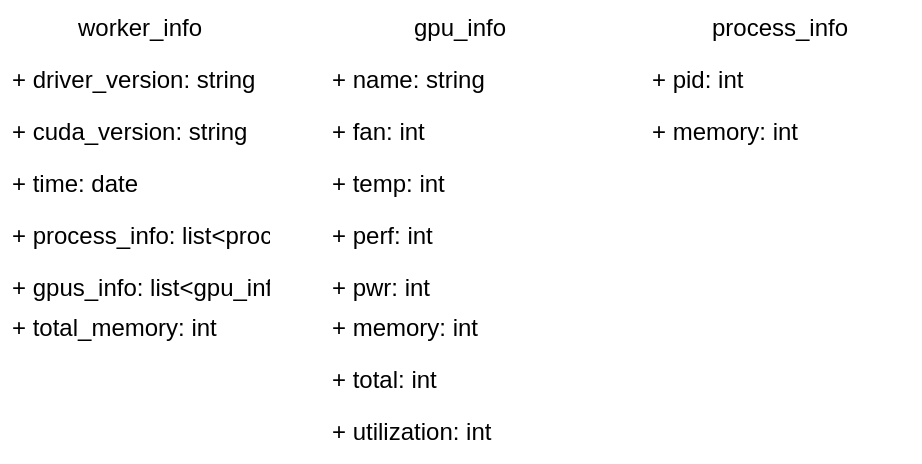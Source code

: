 <mxfile version="20.5.3" type="github">
  <diagram id="l8iKmZXDf4mdo6dWSt96" name="worker_info 类图">
    <mxGraphModel dx="1154" dy="682" grid="1" gridSize="10" guides="1" tooltips="1" connect="1" arrows="1" fold="1" page="1" pageScale="1" pageWidth="827" pageHeight="1169" math="0" shadow="0">
      <root>
        <mxCell id="0" />
        <mxCell id="1" parent="0" />
        <mxCell id="XGkscIAyU1HbfZGT-A6a-1" value="worker_info" style="swimlane;fontStyle=0;childLayout=stackLayout;horizontal=1;startSize=26;fillColor=none;horizontalStack=0;resizeParent=1;resizeParentMax=0;resizeLast=0;collapsible=1;marginBottom=0;swimlaneLine=1;strokeColor=none;" vertex="1" parent="1">
          <mxGeometry x="40" y="40" width="140" height="104" as="geometry">
            <mxRectangle x="40" y="40" width="100" height="30" as="alternateBounds" />
          </mxGeometry>
        </mxCell>
        <mxCell id="XGkscIAyU1HbfZGT-A6a-2" value="+ driver_version: string" style="text;strokeColor=none;fillColor=none;align=left;verticalAlign=top;spacingLeft=4;spacingRight=4;overflow=hidden;rotatable=0;points=[[0,0.5],[1,0.5]];portConstraint=eastwest;swimlaneLine=1;" vertex="1" parent="XGkscIAyU1HbfZGT-A6a-1">
          <mxGeometry y="26" width="140" height="26" as="geometry" />
        </mxCell>
        <mxCell id="XGkscIAyU1HbfZGT-A6a-3" value="+ cuda_version: string" style="text;strokeColor=none;fillColor=none;align=left;verticalAlign=top;spacingLeft=4;spacingRight=4;overflow=hidden;rotatable=0;points=[[0,0.5],[1,0.5]];portConstraint=eastwest;swimlaneLine=1;" vertex="1" parent="XGkscIAyU1HbfZGT-A6a-1">
          <mxGeometry y="52" width="140" height="26" as="geometry" />
        </mxCell>
        <mxCell id="XGkscIAyU1HbfZGT-A6a-4" value="+ time: date" style="text;strokeColor=none;fillColor=none;align=left;verticalAlign=top;spacingLeft=4;spacingRight=4;overflow=hidden;rotatable=0;points=[[0,0.5],[1,0.5]];portConstraint=eastwest;swimlaneLine=1;" vertex="1" parent="XGkscIAyU1HbfZGT-A6a-1">
          <mxGeometry y="78" width="140" height="26" as="geometry" />
        </mxCell>
        <mxCell id="XGkscIAyU1HbfZGT-A6a-6" value="+ gpus_info: list&lt;gpu_info&gt;" style="text;strokeColor=none;fillColor=none;align=left;verticalAlign=top;spacingLeft=4;spacingRight=4;overflow=hidden;rotatable=0;points=[[0,0.5],[1,0.5]];portConstraint=eastwest;swimlaneLine=1;" vertex="1" parent="1">
          <mxGeometry x="40" y="170" width="140" height="26" as="geometry" />
        </mxCell>
        <mxCell id="XGkscIAyU1HbfZGT-A6a-7" value="+ process_info: list&lt;process_info_type&gt;&#xa;" style="text;strokeColor=none;fillColor=none;align=left;verticalAlign=top;spacingLeft=4;spacingRight=4;overflow=hidden;rotatable=0;points=[[0,0.5],[1,0.5]];portConstraint=eastwest;swimlaneLine=1;" vertex="1" parent="1">
          <mxGeometry x="40" y="144" width="140" height="26" as="geometry" />
        </mxCell>
        <mxCell id="XGkscIAyU1HbfZGT-A6a-64" value="+ total_memory: int" style="text;strokeColor=none;fillColor=none;align=left;verticalAlign=top;spacingLeft=4;spacingRight=4;overflow=hidden;rotatable=0;points=[[0,0.5],[1,0.5]];portConstraint=eastwest;swimlaneLine=1;" vertex="1" parent="1">
          <mxGeometry x="40" y="190" width="140" height="26" as="geometry" />
        </mxCell>
        <mxCell id="XGkscIAyU1HbfZGT-A6a-66" value="gpu_info" style="swimlane;fontStyle=0;childLayout=stackLayout;horizontal=1;startSize=26;fillColor=none;horizontalStack=0;resizeParent=1;resizeParentMax=0;resizeLast=0;collapsible=1;marginBottom=0;swimlaneLine=1;strokeColor=none;" vertex="1" parent="1">
          <mxGeometry x="200" y="40" width="140" height="104" as="geometry">
            <mxRectangle x="40" y="40" width="100" height="30" as="alternateBounds" />
          </mxGeometry>
        </mxCell>
        <mxCell id="XGkscIAyU1HbfZGT-A6a-67" value="+ name: string" style="text;strokeColor=none;fillColor=none;align=left;verticalAlign=top;spacingLeft=4;spacingRight=4;overflow=hidden;rotatable=0;points=[[0,0.5],[1,0.5]];portConstraint=eastwest;swimlaneLine=1;" vertex="1" parent="XGkscIAyU1HbfZGT-A6a-66">
          <mxGeometry y="26" width="140" height="26" as="geometry" />
        </mxCell>
        <mxCell id="XGkscIAyU1HbfZGT-A6a-68" value="+ fan: int" style="text;strokeColor=none;fillColor=none;align=left;verticalAlign=top;spacingLeft=4;spacingRight=4;overflow=hidden;rotatable=0;points=[[0,0.5],[1,0.5]];portConstraint=eastwest;swimlaneLine=1;" vertex="1" parent="XGkscIAyU1HbfZGT-A6a-66">
          <mxGeometry y="52" width="140" height="26" as="geometry" />
        </mxCell>
        <mxCell id="XGkscIAyU1HbfZGT-A6a-69" value="+ temp: int" style="text;strokeColor=none;fillColor=none;align=left;verticalAlign=top;spacingLeft=4;spacingRight=4;overflow=hidden;rotatable=0;points=[[0,0.5],[1,0.5]];portConstraint=eastwest;swimlaneLine=1;" vertex="1" parent="XGkscIAyU1HbfZGT-A6a-66">
          <mxGeometry y="78" width="140" height="26" as="geometry" />
        </mxCell>
        <mxCell id="XGkscIAyU1HbfZGT-A6a-70" value="+ pwr: int" style="text;strokeColor=none;fillColor=none;align=left;verticalAlign=top;spacingLeft=4;spacingRight=4;overflow=hidden;rotatable=0;points=[[0,0.5],[1,0.5]];portConstraint=eastwest;swimlaneLine=1;" vertex="1" parent="1">
          <mxGeometry x="200" y="170" width="140" height="26" as="geometry" />
        </mxCell>
        <mxCell id="XGkscIAyU1HbfZGT-A6a-71" value="+ perf: int&#xa;" style="text;strokeColor=none;fillColor=none;align=left;verticalAlign=top;spacingLeft=4;spacingRight=4;overflow=hidden;rotatable=0;points=[[0,0.5],[1,0.5]];portConstraint=eastwest;swimlaneLine=1;" vertex="1" parent="1">
          <mxGeometry x="200" y="144" width="140" height="26" as="geometry" />
        </mxCell>
        <mxCell id="XGkscIAyU1HbfZGT-A6a-72" value="+ memory: int" style="text;strokeColor=none;fillColor=none;align=left;verticalAlign=top;spacingLeft=4;spacingRight=4;overflow=hidden;rotatable=0;points=[[0,0.5],[1,0.5]];portConstraint=eastwest;swimlaneLine=1;" vertex="1" parent="1">
          <mxGeometry x="200" y="190" width="140" height="26" as="geometry" />
        </mxCell>
        <mxCell id="XGkscIAyU1HbfZGT-A6a-73" value="process_info" style="swimlane;fontStyle=0;childLayout=stackLayout;horizontal=1;startSize=26;fillColor=none;horizontalStack=0;resizeParent=1;resizeParentMax=0;resizeLast=0;collapsible=1;marginBottom=0;swimlaneLine=1;strokeColor=none;" vertex="1" parent="1">
          <mxGeometry x="360" y="40" width="140" height="78" as="geometry">
            <mxRectangle x="40" y="40" width="100" height="30" as="alternateBounds" />
          </mxGeometry>
        </mxCell>
        <mxCell id="XGkscIAyU1HbfZGT-A6a-74" value="+ pid: int" style="text;strokeColor=none;fillColor=none;align=left;verticalAlign=top;spacingLeft=4;spacingRight=4;overflow=hidden;rotatable=0;points=[[0,0.5],[1,0.5]];portConstraint=eastwest;swimlaneLine=1;" vertex="1" parent="XGkscIAyU1HbfZGT-A6a-73">
          <mxGeometry y="26" width="140" height="26" as="geometry" />
        </mxCell>
        <mxCell id="XGkscIAyU1HbfZGT-A6a-75" value="+ memory: int" style="text;strokeColor=none;fillColor=none;align=left;verticalAlign=top;spacingLeft=4;spacingRight=4;overflow=hidden;rotatable=0;points=[[0,0.5],[1,0.5]];portConstraint=eastwest;swimlaneLine=1;" vertex="1" parent="XGkscIAyU1HbfZGT-A6a-73">
          <mxGeometry y="52" width="140" height="26" as="geometry" />
        </mxCell>
        <mxCell id="XGkscIAyU1HbfZGT-A6a-80" value="+ total: int" style="text;strokeColor=none;fillColor=none;align=left;verticalAlign=top;spacingLeft=4;spacingRight=4;overflow=hidden;rotatable=0;points=[[0,0.5],[1,0.5]];portConstraint=eastwest;swimlaneLine=1;" vertex="1" parent="1">
          <mxGeometry x="200" y="216" width="140" height="26" as="geometry" />
        </mxCell>
        <mxCell id="XGkscIAyU1HbfZGT-A6a-81" value="+ utilization: int" style="text;strokeColor=none;fillColor=none;align=left;verticalAlign=top;spacingLeft=4;spacingRight=4;overflow=hidden;rotatable=0;points=[[0,0.5],[1,0.5]];portConstraint=eastwest;swimlaneLine=1;" vertex="1" parent="1">
          <mxGeometry x="200" y="242" width="140" height="26" as="geometry" />
        </mxCell>
      </root>
    </mxGraphModel>
  </diagram>
</mxfile>
